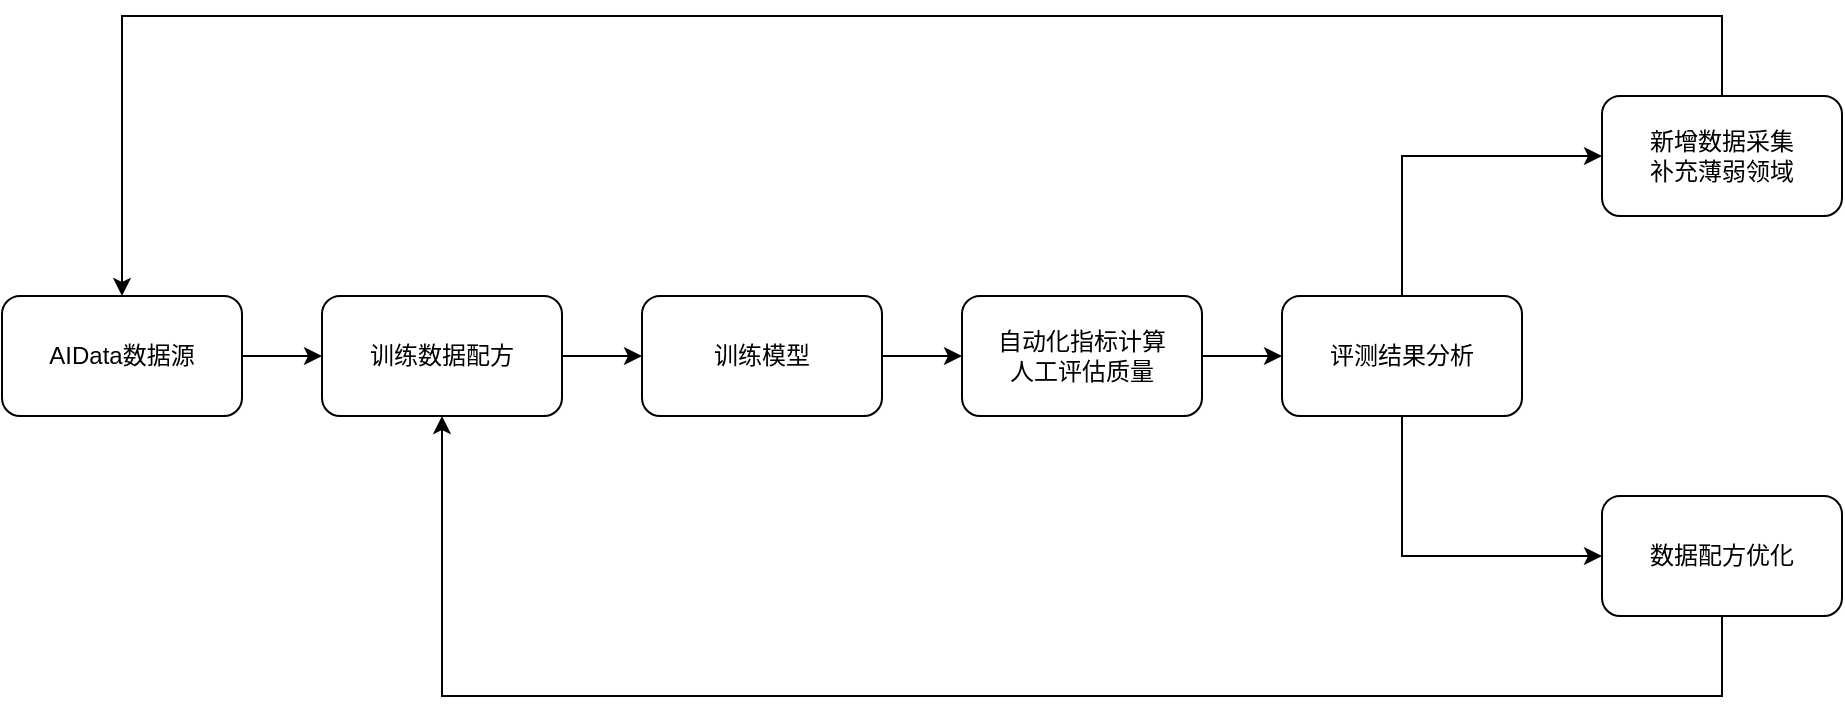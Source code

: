 <mxfile version="26.2.3">
  <diagram name="第 1 页" id="GM00OTjqs9OvvqSmzh-0">
    <mxGraphModel dx="2063" dy="705" grid="1" gridSize="10" guides="1" tooltips="1" connect="1" arrows="1" fold="1" page="1" pageScale="1" pageWidth="827" pageHeight="1169" math="0" shadow="0">
      <root>
        <mxCell id="0" />
        <mxCell id="1" parent="0" />
        <mxCell id="-XIXAdpVKstCxnmC-5fp-11" style="edgeStyle=orthogonalEdgeStyle;rounded=0;orthogonalLoop=1;jettySize=auto;html=1;exitX=1;exitY=0.5;exitDx=0;exitDy=0;entryX=0;entryY=0.5;entryDx=0;entryDy=0;" edge="1" parent="1" source="OP9GRv05zd8Qq3lB0aVC-1" target="XO_zJswePq4c_CVxiwiD-2">
          <mxGeometry relative="1" as="geometry" />
        </mxCell>
        <mxCell id="OP9GRv05zd8Qq3lB0aVC-1" value="AIData数据源" style="rounded=1;whiteSpace=wrap;html=1;" parent="1" vertex="1">
          <mxGeometry x="-120" y="260" width="120" height="60" as="geometry" />
        </mxCell>
        <mxCell id="-XIXAdpVKstCxnmC-5fp-12" style="edgeStyle=orthogonalEdgeStyle;rounded=0;orthogonalLoop=1;jettySize=auto;html=1;exitX=1;exitY=0.5;exitDx=0;exitDy=0;entryX=0;entryY=0.5;entryDx=0;entryDy=0;" edge="1" parent="1" source="XO_zJswePq4c_CVxiwiD-2" target="XO_zJswePq4c_CVxiwiD-4">
          <mxGeometry relative="1" as="geometry" />
        </mxCell>
        <mxCell id="XO_zJswePq4c_CVxiwiD-2" value="训练数据配方" style="rounded=1;whiteSpace=wrap;html=1;" parent="1" vertex="1">
          <mxGeometry x="40" y="260" width="120" height="60" as="geometry" />
        </mxCell>
        <mxCell id="-XIXAdpVKstCxnmC-5fp-13" style="edgeStyle=orthogonalEdgeStyle;rounded=0;orthogonalLoop=1;jettySize=auto;html=1;exitX=1;exitY=0.5;exitDx=0;exitDy=0;entryX=0;entryY=0.5;entryDx=0;entryDy=0;" edge="1" parent="1" source="XO_zJswePq4c_CVxiwiD-4" target="XO_zJswePq4c_CVxiwiD-6">
          <mxGeometry relative="1" as="geometry" />
        </mxCell>
        <mxCell id="XO_zJswePq4c_CVxiwiD-4" value="训练模型" style="rounded=1;whiteSpace=wrap;html=1;" parent="1" vertex="1">
          <mxGeometry x="200" y="260" width="120" height="60" as="geometry" />
        </mxCell>
        <mxCell id="-XIXAdpVKstCxnmC-5fp-14" style="edgeStyle=orthogonalEdgeStyle;rounded=0;orthogonalLoop=1;jettySize=auto;html=1;entryX=0;entryY=0.5;entryDx=0;entryDy=0;" edge="1" parent="1" source="XO_zJswePq4c_CVxiwiD-6" target="-XIXAdpVKstCxnmC-5fp-1">
          <mxGeometry relative="1" as="geometry" />
        </mxCell>
        <mxCell id="XO_zJswePq4c_CVxiwiD-6" value="自动化指标计算&lt;br&gt;&lt;div&gt;人工评估质量&lt;/div&gt;" style="rounded=1;whiteSpace=wrap;html=1;" parent="1" vertex="1">
          <mxGeometry x="360" y="260" width="120" height="60" as="geometry" />
        </mxCell>
        <mxCell id="-XIXAdpVKstCxnmC-5fp-17" style="edgeStyle=orthogonalEdgeStyle;rounded=0;orthogonalLoop=1;jettySize=auto;html=1;exitX=0.5;exitY=0;exitDx=0;exitDy=0;entryX=0;entryY=0.5;entryDx=0;entryDy=0;" edge="1" parent="1" source="-XIXAdpVKstCxnmC-5fp-1" target="-XIXAdpVKstCxnmC-5fp-6">
          <mxGeometry relative="1" as="geometry" />
        </mxCell>
        <mxCell id="-XIXAdpVKstCxnmC-5fp-19" style="edgeStyle=orthogonalEdgeStyle;rounded=0;orthogonalLoop=1;jettySize=auto;html=1;entryX=0;entryY=0.5;entryDx=0;entryDy=0;" edge="1" parent="1" source="-XIXAdpVKstCxnmC-5fp-1" target="-XIXAdpVKstCxnmC-5fp-3">
          <mxGeometry relative="1" as="geometry">
            <Array as="points">
              <mxPoint x="580" y="390" />
            </Array>
          </mxGeometry>
        </mxCell>
        <mxCell id="-XIXAdpVKstCxnmC-5fp-1" value="评测结果分析" style="rounded=1;whiteSpace=wrap;html=1;" vertex="1" parent="1">
          <mxGeometry x="520" y="260" width="120" height="60" as="geometry" />
        </mxCell>
        <mxCell id="-XIXAdpVKstCxnmC-5fp-20" style="edgeStyle=orthogonalEdgeStyle;rounded=0;orthogonalLoop=1;jettySize=auto;html=1;" edge="1" parent="1">
          <mxGeometry relative="1" as="geometry">
            <mxPoint x="740" y="410" as="sourcePoint" />
            <mxPoint x="100" y="320" as="targetPoint" />
            <Array as="points">
              <mxPoint x="740" y="460" />
              <mxPoint x="100" y="460" />
            </Array>
          </mxGeometry>
        </mxCell>
        <mxCell id="-XIXAdpVKstCxnmC-5fp-3" value="数据配方优化" style="rounded=1;whiteSpace=wrap;html=1;" vertex="1" parent="1">
          <mxGeometry x="680" y="360" width="120" height="60" as="geometry" />
        </mxCell>
        <mxCell id="-XIXAdpVKstCxnmC-5fp-21" style="edgeStyle=orthogonalEdgeStyle;rounded=0;orthogonalLoop=1;jettySize=auto;html=1;entryX=0.5;entryY=0;entryDx=0;entryDy=0;exitX=0.5;exitY=0;exitDx=0;exitDy=0;" edge="1" parent="1" source="-XIXAdpVKstCxnmC-5fp-6" target="OP9GRv05zd8Qq3lB0aVC-1">
          <mxGeometry relative="1" as="geometry">
            <mxPoint x="690" y="120" as="sourcePoint" />
            <mxPoint x="-50" y="190" as="targetPoint" />
            <Array as="points">
              <mxPoint x="740" y="120" />
              <mxPoint x="-60" y="120" />
            </Array>
          </mxGeometry>
        </mxCell>
        <mxCell id="-XIXAdpVKstCxnmC-5fp-6" value="新增数据采集&lt;div&gt;补充薄弱领域&lt;/div&gt;" style="rounded=1;whiteSpace=wrap;html=1;" vertex="1" parent="1">
          <mxGeometry x="680" y="160" width="120" height="60" as="geometry" />
        </mxCell>
      </root>
    </mxGraphModel>
  </diagram>
</mxfile>
